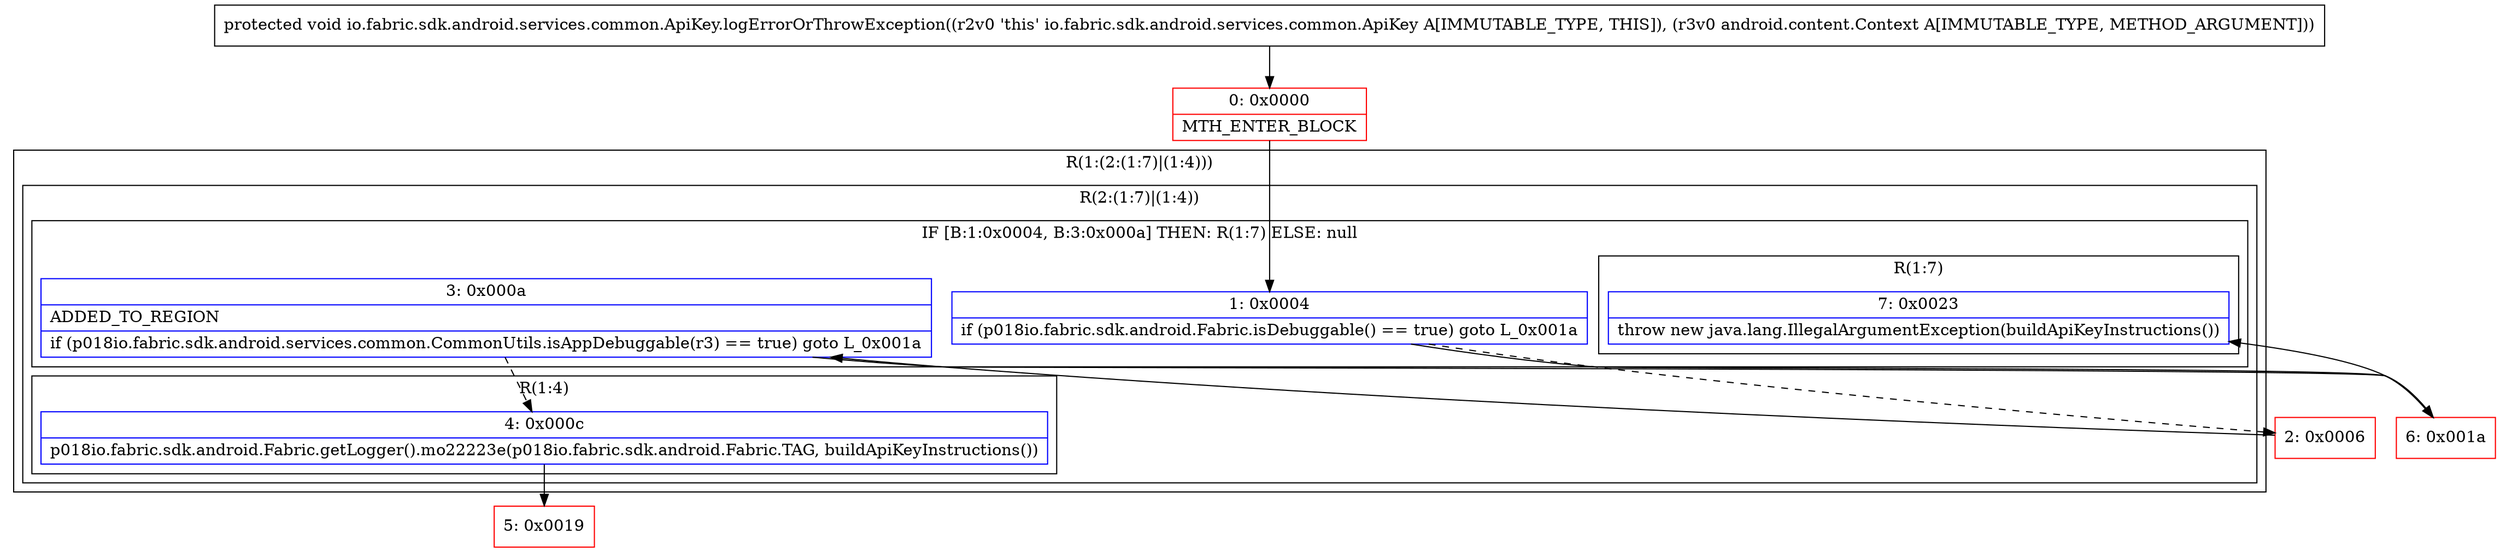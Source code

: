 digraph "CFG forio.fabric.sdk.android.services.common.ApiKey.logErrorOrThrowException(Landroid\/content\/Context;)V" {
subgraph cluster_Region_1202470158 {
label = "R(1:(2:(1:7)|(1:4)))";
node [shape=record,color=blue];
subgraph cluster_Region_2079749358 {
label = "R(2:(1:7)|(1:4))";
node [shape=record,color=blue];
subgraph cluster_IfRegion_2088938110 {
label = "IF [B:1:0x0004, B:3:0x000a] THEN: R(1:7) ELSE: null";
node [shape=record,color=blue];
Node_1 [shape=record,label="{1\:\ 0x0004|if (p018io.fabric.sdk.android.Fabric.isDebuggable() == true) goto L_0x001a\l}"];
Node_3 [shape=record,label="{3\:\ 0x000a|ADDED_TO_REGION\l|if (p018io.fabric.sdk.android.services.common.CommonUtils.isAppDebuggable(r3) == true) goto L_0x001a\l}"];
subgraph cluster_Region_1274764149 {
label = "R(1:7)";
node [shape=record,color=blue];
Node_7 [shape=record,label="{7\:\ 0x0023|throw new java.lang.IllegalArgumentException(buildApiKeyInstructions())\l}"];
}
}
subgraph cluster_Region_1838762825 {
label = "R(1:4)";
node [shape=record,color=blue];
Node_4 [shape=record,label="{4\:\ 0x000c|p018io.fabric.sdk.android.Fabric.getLogger().mo22223e(p018io.fabric.sdk.android.Fabric.TAG, buildApiKeyInstructions())\l}"];
}
}
}
Node_0 [shape=record,color=red,label="{0\:\ 0x0000|MTH_ENTER_BLOCK\l}"];
Node_2 [shape=record,color=red,label="{2\:\ 0x0006}"];
Node_5 [shape=record,color=red,label="{5\:\ 0x0019}"];
Node_6 [shape=record,color=red,label="{6\:\ 0x001a}"];
MethodNode[shape=record,label="{protected void io.fabric.sdk.android.services.common.ApiKey.logErrorOrThrowException((r2v0 'this' io.fabric.sdk.android.services.common.ApiKey A[IMMUTABLE_TYPE, THIS]), (r3v0 android.content.Context A[IMMUTABLE_TYPE, METHOD_ARGUMENT])) }"];
MethodNode -> Node_0;
Node_1 -> Node_2[style=dashed];
Node_1 -> Node_6;
Node_3 -> Node_4[style=dashed];
Node_3 -> Node_6;
Node_4 -> Node_5;
Node_0 -> Node_1;
Node_2 -> Node_3;
Node_6 -> Node_7;
}


